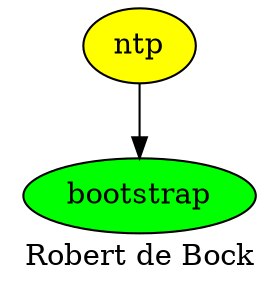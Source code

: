 digraph PhiloDilemma {
  label = "Robert de Bock" ;
  overlap=false
  {
    bootstrap [fillcolor=green style=filled]
    ntp [fillcolor=yellow style=filled]
  }
  ntp -> bootstrap
}
